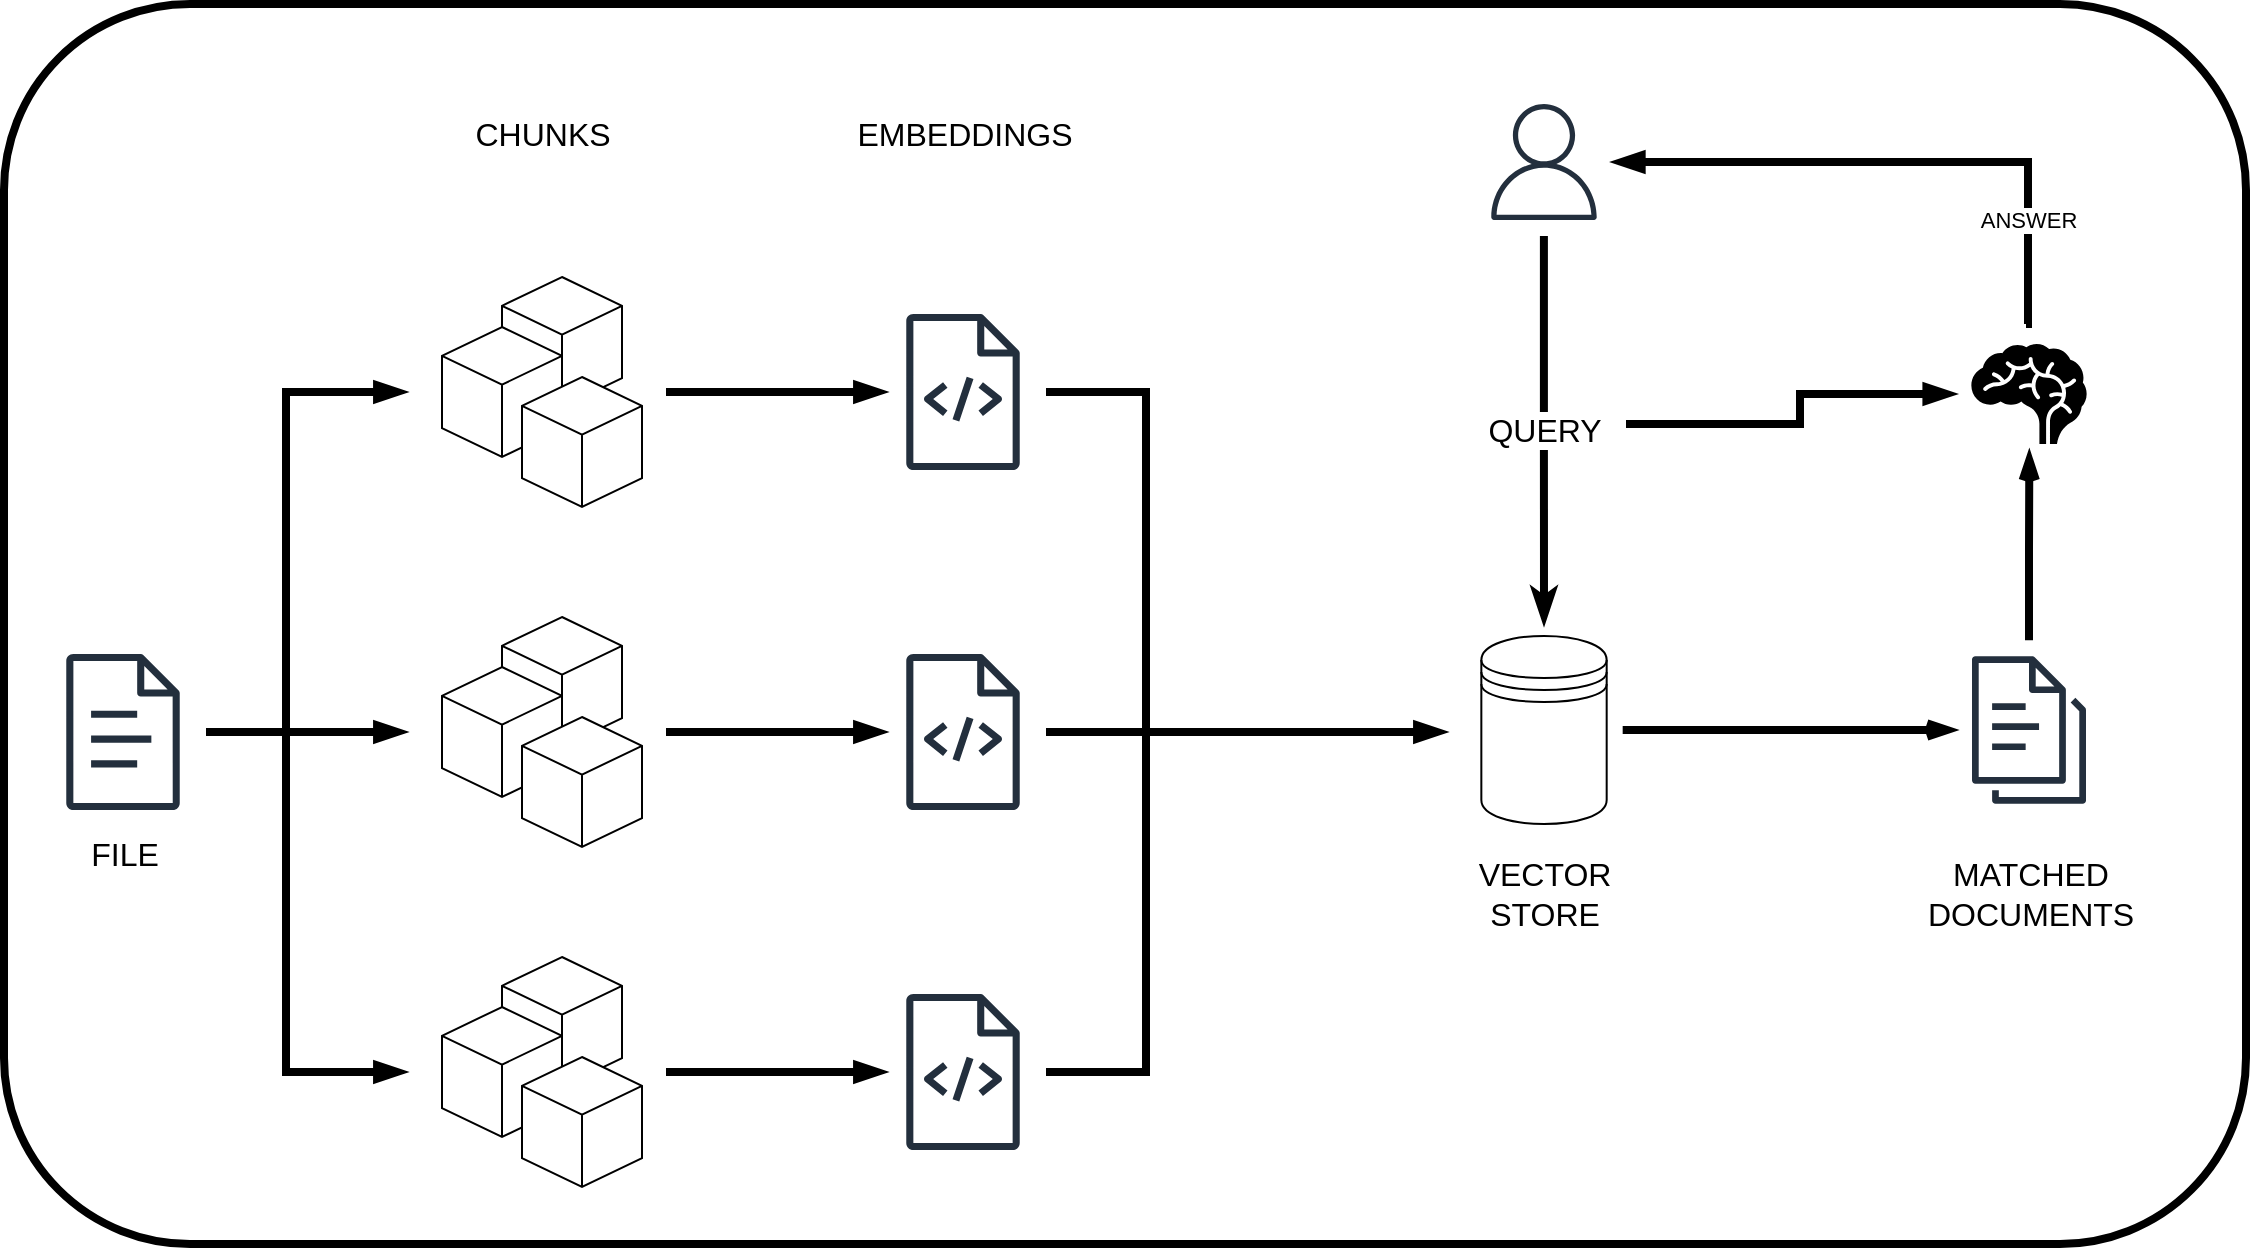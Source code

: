 <mxfile version="22.1.11" type="device">
  <diagram name="Page-1" id="6xFprMEcJ63qp11P9tHP">
    <mxGraphModel dx="1546" dy="971" grid="1" gridSize="10" guides="1" tooltips="1" connect="1" arrows="1" fold="1" page="1" pageScale="1" pageWidth="1169" pageHeight="827" math="0" shadow="0">
      <root>
        <mxCell id="0" />
        <mxCell id="1" parent="0" />
        <mxCell id="rU5KAvZZezqxSlQUQ96H-78" value="" style="rounded=1;whiteSpace=wrap;html=1;labelBackgroundColor=default;strokeColor=default;strokeWidth=4;align=center;verticalAlign=middle;fontFamily=Helvetica;fontSize=11;fontColor=default;startArrow=blockThin;startFill=1;endArrow=none;endFill=0;fillColor=default;" vertex="1" parent="1">
          <mxGeometry x="29" y="50" width="1121" height="620" as="geometry" />
        </mxCell>
        <mxCell id="rU5KAvZZezqxSlQUQ96H-3" value="" style="sketch=0;outlineConnect=0;fontColor=#232F3E;gradientColor=none;fillColor=#232F3D;strokeColor=none;dashed=0;verticalLabelPosition=bottom;verticalAlign=top;align=center;html=1;fontSize=12;fontStyle=0;aspect=fixed;pointerEvents=1;shape=mxgraph.aws4.document;" vertex="1" parent="1">
          <mxGeometry x="60" y="375" width="57" height="78" as="geometry" />
        </mxCell>
        <mxCell id="rU5KAvZZezqxSlQUQ96H-16" value="" style="group" vertex="1" connectable="0" parent="1">
          <mxGeometry x="248" y="186.5" width="100" height="455" as="geometry" />
        </mxCell>
        <mxCell id="rU5KAvZZezqxSlQUQ96H-7" value="" style="group" vertex="1" connectable="0" parent="rU5KAvZZezqxSlQUQ96H-16">
          <mxGeometry width="100" height="115" as="geometry" />
        </mxCell>
        <mxCell id="rU5KAvZZezqxSlQUQ96H-5" value="" style="html=1;shape=mxgraph.basic.isocube;isoAngle=15;" vertex="1" parent="rU5KAvZZezqxSlQUQ96H-7">
          <mxGeometry x="30" width="60" height="65" as="geometry" />
        </mxCell>
        <mxCell id="rU5KAvZZezqxSlQUQ96H-4" value="" style="html=1;shape=mxgraph.basic.isocube;isoAngle=15;" vertex="1" parent="rU5KAvZZezqxSlQUQ96H-7">
          <mxGeometry y="25" width="60" height="65" as="geometry" />
        </mxCell>
        <mxCell id="rU5KAvZZezqxSlQUQ96H-6" value="" style="html=1;shape=mxgraph.basic.isocube;isoAngle=15;" vertex="1" parent="rU5KAvZZezqxSlQUQ96H-7">
          <mxGeometry x="40" y="50" width="60" height="65" as="geometry" />
        </mxCell>
        <mxCell id="rU5KAvZZezqxSlQUQ96H-8" value="" style="group" vertex="1" connectable="0" parent="rU5KAvZZezqxSlQUQ96H-16">
          <mxGeometry y="170" width="100" height="115" as="geometry" />
        </mxCell>
        <mxCell id="rU5KAvZZezqxSlQUQ96H-9" value="" style="html=1;shape=mxgraph.basic.isocube;isoAngle=15;" vertex="1" parent="rU5KAvZZezqxSlQUQ96H-8">
          <mxGeometry x="30" width="60" height="65" as="geometry" />
        </mxCell>
        <mxCell id="rU5KAvZZezqxSlQUQ96H-10" value="" style="html=1;shape=mxgraph.basic.isocube;isoAngle=15;" vertex="1" parent="rU5KAvZZezqxSlQUQ96H-8">
          <mxGeometry y="25" width="60" height="65" as="geometry" />
        </mxCell>
        <mxCell id="rU5KAvZZezqxSlQUQ96H-11" value="" style="html=1;shape=mxgraph.basic.isocube;isoAngle=15;" vertex="1" parent="rU5KAvZZezqxSlQUQ96H-8">
          <mxGeometry x="40" y="50" width="60" height="65" as="geometry" />
        </mxCell>
        <mxCell id="rU5KAvZZezqxSlQUQ96H-12" value="" style="group" vertex="1" connectable="0" parent="rU5KAvZZezqxSlQUQ96H-16">
          <mxGeometry y="340" width="100" height="115" as="geometry" />
        </mxCell>
        <mxCell id="rU5KAvZZezqxSlQUQ96H-13" value="" style="html=1;shape=mxgraph.basic.isocube;isoAngle=15;" vertex="1" parent="rU5KAvZZezqxSlQUQ96H-12">
          <mxGeometry x="30" width="60" height="65" as="geometry" />
        </mxCell>
        <mxCell id="rU5KAvZZezqxSlQUQ96H-14" value="" style="html=1;shape=mxgraph.basic.isocube;isoAngle=15;" vertex="1" parent="rU5KAvZZezqxSlQUQ96H-12">
          <mxGeometry y="25" width="60" height="65" as="geometry" />
        </mxCell>
        <mxCell id="rU5KAvZZezqxSlQUQ96H-15" value="" style="html=1;shape=mxgraph.basic.isocube;isoAngle=15;" vertex="1" parent="rU5KAvZZezqxSlQUQ96H-12">
          <mxGeometry x="40" y="50" width="60" height="65" as="geometry" />
        </mxCell>
        <mxCell id="rU5KAvZZezqxSlQUQ96H-22" value="" style="group" vertex="1" connectable="0" parent="1">
          <mxGeometry x="480" y="205" width="57" height="418" as="geometry" />
        </mxCell>
        <mxCell id="rU5KAvZZezqxSlQUQ96H-26" style="edgeStyle=orthogonalEdgeStyle;rounded=0;orthogonalLoop=1;jettySize=auto;html=1;startArrow=blockThin;startFill=1;endArrow=none;endFill=0;jumpSize=6;strokeWidth=4;" edge="1" parent="rU5KAvZZezqxSlQUQ96H-22">
          <mxGeometry relative="1" as="geometry">
            <mxPoint x="-120" y="39" as="targetPoint" />
            <mxPoint x="-10" y="39" as="sourcePoint" />
          </mxGeometry>
        </mxCell>
        <mxCell id="rU5KAvZZezqxSlQUQ96H-18" value="" style="sketch=0;outlineConnect=0;fontColor=#232F3E;gradientColor=none;fillColor=#232F3D;strokeColor=none;dashed=0;verticalLabelPosition=bottom;verticalAlign=top;align=center;html=1;fontSize=12;fontStyle=0;aspect=fixed;pointerEvents=1;shape=mxgraph.aws4.source_code;flipH=0;" vertex="1" parent="rU5KAvZZezqxSlQUQ96H-22">
          <mxGeometry width="57" height="78" as="geometry" />
        </mxCell>
        <mxCell id="rU5KAvZZezqxSlQUQ96H-27" style="edgeStyle=orthogonalEdgeStyle;rounded=0;orthogonalLoop=1;jettySize=auto;html=1;startArrow=blockThin;startFill=1;endArrow=none;endFill=0;jumpSize=6;strokeWidth=4;" edge="1" parent="rU5KAvZZezqxSlQUQ96H-22">
          <mxGeometry relative="1" as="geometry">
            <mxPoint x="-120" y="209" as="targetPoint" />
            <mxPoint x="-10" y="209" as="sourcePoint" />
          </mxGeometry>
        </mxCell>
        <mxCell id="rU5KAvZZezqxSlQUQ96H-34" style="edgeStyle=orthogonalEdgeStyle;rounded=0;orthogonalLoop=1;jettySize=auto;html=1;strokeWidth=4;endArrow=none;endFill=0;" edge="1" parent="rU5KAvZZezqxSlQUQ96H-22">
          <mxGeometry relative="1" as="geometry">
            <mxPoint x="170" y="209" as="targetPoint" />
            <mxPoint x="70" y="209" as="sourcePoint" />
          </mxGeometry>
        </mxCell>
        <mxCell id="rU5KAvZZezqxSlQUQ96H-19" value="" style="sketch=0;outlineConnect=0;fontColor=#232F3E;gradientColor=none;fillColor=#232F3D;strokeColor=none;dashed=0;verticalLabelPosition=bottom;verticalAlign=top;align=center;html=1;fontSize=12;fontStyle=0;aspect=fixed;pointerEvents=1;shape=mxgraph.aws4.source_code;flipH=0;" vertex="1" parent="rU5KAvZZezqxSlQUQ96H-22">
          <mxGeometry y="170" width="57" height="78" as="geometry" />
        </mxCell>
        <mxCell id="rU5KAvZZezqxSlQUQ96H-28" style="edgeStyle=orthogonalEdgeStyle;rounded=0;orthogonalLoop=1;jettySize=auto;html=1;startArrow=blockThin;startFill=1;endArrow=none;endFill=0;jumpSize=6;strokeWidth=4;" edge="1" parent="rU5KAvZZezqxSlQUQ96H-22">
          <mxGeometry relative="1" as="geometry">
            <mxPoint x="-120" y="379" as="targetPoint" />
            <mxPoint x="-10" y="379" as="sourcePoint" />
          </mxGeometry>
        </mxCell>
        <mxCell id="rU5KAvZZezqxSlQUQ96H-20" value="" style="sketch=0;outlineConnect=0;fontColor=#232F3E;gradientColor=none;fillColor=#232F3D;strokeColor=none;dashed=0;verticalLabelPosition=bottom;verticalAlign=top;align=center;html=1;fontSize=12;fontStyle=0;aspect=fixed;pointerEvents=1;shape=mxgraph.aws4.source_code;flipH=0;" vertex="1" parent="rU5KAvZZezqxSlQUQ96H-22">
          <mxGeometry y="340" width="57" height="78" as="geometry" />
        </mxCell>
        <mxCell id="rU5KAvZZezqxSlQUQ96H-23" style="edgeStyle=orthogonalEdgeStyle;rounded=0;orthogonalLoop=1;jettySize=auto;html=1;strokeWidth=4;endArrow=blockThin;endFill=1;" edge="1" parent="1">
          <mxGeometry relative="1" as="geometry">
            <mxPoint x="130" y="414" as="sourcePoint" />
            <mxPoint x="230" y="244" as="targetPoint" />
            <Array as="points">
              <mxPoint x="170" y="414" />
              <mxPoint x="170" y="244" />
            </Array>
          </mxGeometry>
        </mxCell>
        <mxCell id="rU5KAvZZezqxSlQUQ96H-24" style="edgeStyle=orthogonalEdgeStyle;rounded=0;orthogonalLoop=1;jettySize=auto;html=1;strokeWidth=4;endArrow=blockThin;endFill=1;" edge="1" parent="1">
          <mxGeometry relative="1" as="geometry">
            <mxPoint x="130" y="414" as="sourcePoint" />
            <mxPoint x="230" y="414" as="targetPoint" />
          </mxGeometry>
        </mxCell>
        <mxCell id="rU5KAvZZezqxSlQUQ96H-25" style="edgeStyle=orthogonalEdgeStyle;rounded=0;orthogonalLoop=1;jettySize=auto;html=1;strokeWidth=4;endArrow=blockThin;endFill=1;" edge="1" parent="1">
          <mxGeometry relative="1" as="geometry">
            <mxPoint x="130" y="414" as="sourcePoint" />
            <mxPoint x="230" y="584" as="targetPoint" />
            <Array as="points">
              <mxPoint x="170" y="414" />
              <mxPoint x="170" y="584" />
            </Array>
          </mxGeometry>
        </mxCell>
        <mxCell id="rU5KAvZZezqxSlQUQ96H-29" value="FILE" style="text;html=1;align=center;verticalAlign=middle;resizable=0;points=[];autosize=1;strokeColor=none;fillColor=none;fontSize=16;" vertex="1" parent="1">
          <mxGeometry x="58.5" y="460" width="60" height="30" as="geometry" />
        </mxCell>
        <mxCell id="rU5KAvZZezqxSlQUQ96H-30" value="CHUNKS" style="text;html=1;align=center;verticalAlign=middle;resizable=0;points=[];autosize=1;strokeColor=none;fillColor=none;fontSize=16;" vertex="1" parent="1">
          <mxGeometry x="253" y="100" width="90" height="30" as="geometry" />
        </mxCell>
        <mxCell id="rU5KAvZZezqxSlQUQ96H-31" value="EMBEDDINGS" style="text;html=1;align=center;verticalAlign=middle;resizable=0;points=[];autosize=1;strokeColor=none;fillColor=none;fontSize=16;" vertex="1" parent="1">
          <mxGeometry x="443.5" y="100" width="130" height="30" as="geometry" />
        </mxCell>
        <mxCell id="rU5KAvZZezqxSlQUQ96H-71" style="edgeStyle=orthogonalEdgeStyle;rounded=0;orthogonalLoop=1;jettySize=auto;html=1;fontFamily=Helvetica;fontSize=11;fontColor=default;startArrow=none;startFill=0;endArrow=openThin;endFill=0;strokeWidth=4;sourcePerimeterSpacing=8;targetPerimeterSpacing=8;" edge="1" parent="1" source="rU5KAvZZezqxSlQUQ96H-32" target="rU5KAvZZezqxSlQUQ96H-69">
          <mxGeometry relative="1" as="geometry" />
        </mxCell>
        <mxCell id="rU5KAvZZezqxSlQUQ96H-32" value="" style="shape=datastore;whiteSpace=wrap;html=1;" vertex="1" parent="1">
          <mxGeometry x="767.67" y="366" width="62.67" height="94" as="geometry" />
        </mxCell>
        <mxCell id="rU5KAvZZezqxSlQUQ96H-33" style="edgeStyle=orthogonalEdgeStyle;rounded=0;orthogonalLoop=1;jettySize=auto;html=1;strokeWidth=4;endArrow=none;endFill=0;" edge="1" parent="1">
          <mxGeometry relative="1" as="geometry">
            <mxPoint x="550" y="244" as="sourcePoint" />
            <mxPoint x="650" y="414" as="targetPoint" />
            <Array as="points">
              <mxPoint x="600" y="244" />
              <mxPoint x="600" y="414" />
            </Array>
          </mxGeometry>
        </mxCell>
        <mxCell id="rU5KAvZZezqxSlQUQ96H-35" style="edgeStyle=orthogonalEdgeStyle;rounded=0;orthogonalLoop=1;jettySize=auto;html=1;strokeWidth=4;endArrow=blockThin;endFill=1;" edge="1" parent="1">
          <mxGeometry relative="1" as="geometry">
            <mxPoint x="550" y="584" as="sourcePoint" />
            <mxPoint x="750" y="414" as="targetPoint" />
            <Array as="points">
              <mxPoint x="600" y="584" />
              <mxPoint x="600" y="414" />
            </Array>
          </mxGeometry>
        </mxCell>
        <mxCell id="rU5KAvZZezqxSlQUQ96H-37" value="VECTOR &lt;br&gt;STORE" style="text;html=1;align=center;verticalAlign=middle;resizable=0;points=[];autosize=1;strokeColor=none;fillColor=none;fontSize=16;" vertex="1" parent="1">
          <mxGeometry x="754.01" y="470" width="90" height="50" as="geometry" />
        </mxCell>
        <mxCell id="rU5KAvZZezqxSlQUQ96H-63" value="&lt;font style=&quot;font-size: 16px;&quot;&gt;QUERY&lt;/font&gt;" style="edgeStyle=orthogonalEdgeStyle;rounded=0;orthogonalLoop=1;jettySize=auto;html=1;fontFamily=Helvetica;fontSize=11;fontColor=default;startArrow=none;startFill=0;endArrow=classicThin;endFill=1;targetPerimeterSpacing=0;strokeWidth=4;startSize=6;jumpSize=11;sourcePerimeterSpacing=8;" edge="1" parent="1" source="rU5KAvZZezqxSlQUQ96H-38">
          <mxGeometry relative="1" as="geometry">
            <mxPoint x="799" y="360" as="targetPoint" />
          </mxGeometry>
        </mxCell>
        <mxCell id="rU5KAvZZezqxSlQUQ96H-38" value="" style="sketch=0;outlineConnect=0;fontColor=#232F3E;gradientColor=none;fillColor=#232F3D;strokeColor=none;dashed=0;verticalLabelPosition=bottom;verticalAlign=top;align=center;html=1;fontSize=12;fontStyle=0;aspect=fixed;pointerEvents=1;shape=mxgraph.aws4.user;" vertex="1" parent="1">
          <mxGeometry x="770" y="100" width="58" height="58" as="geometry" />
        </mxCell>
        <mxCell id="rU5KAvZZezqxSlQUQ96H-74" style="edgeStyle=orthogonalEdgeStyle;rounded=0;orthogonalLoop=1;jettySize=auto;html=1;fontFamily=Helvetica;fontSize=11;fontColor=default;startArrow=blockThin;startFill=1;endArrow=none;endFill=0;strokeWidth=4;targetPerimeterSpacing=8;sourcePerimeterSpacing=8;" edge="1" parent="1" source="rU5KAvZZezqxSlQUQ96H-66">
          <mxGeometry relative="1" as="geometry">
            <mxPoint x="840" y="260" as="targetPoint" />
            <Array as="points">
              <mxPoint x="927" y="245" />
              <mxPoint x="927" y="260" />
              <mxPoint x="840" y="260" />
            </Array>
          </mxGeometry>
        </mxCell>
        <mxCell id="rU5KAvZZezqxSlQUQ96H-66" value="" style="shape=mxgraph.signs.healthcare.brain;html=1;pointerEvents=1;fillColor=#000000;strokeColor=none;verticalLabelPosition=bottom;verticalAlign=top;align=center;rounded=0;labelBackgroundColor=default;strokeWidth=4;fontFamily=Helvetica;fontSize=11;fontColor=default;startArrow=blockThin;startFill=1;endArrow=none;endFill=0;" vertex="1" parent="1">
          <mxGeometry x="1012.675" y="220" width="57.65" height="50" as="geometry" />
        </mxCell>
        <mxCell id="rU5KAvZZezqxSlQUQ96H-69" value="" style="sketch=0;outlineConnect=0;fontColor=#232F3E;gradientColor=none;fillColor=#232F3D;strokeColor=none;dashed=0;verticalLabelPosition=bottom;verticalAlign=top;align=center;html=1;fontSize=12;fontStyle=0;aspect=fixed;pointerEvents=1;shape=mxgraph.aws4.documents3;rounded=0;labelBackgroundColor=default;strokeWidth=4;fontFamily=Helvetica;startArrow=blockThin;startFill=1;endArrow=none;endFill=0;" vertex="1" parent="1">
          <mxGeometry x="1013" y="374" width="57" height="78" as="geometry" />
        </mxCell>
        <mxCell id="rU5KAvZZezqxSlQUQ96H-72" value="MATCHED &lt;br&gt;DOCUMENTS" style="text;html=1;align=center;verticalAlign=middle;resizable=0;points=[];autosize=1;strokeColor=none;fillColor=none;fontSize=16;" vertex="1" parent="1">
          <mxGeometry x="976.5" y="470" width="130" height="50" as="geometry" />
        </mxCell>
        <mxCell id="rU5KAvZZezqxSlQUQ96H-73" style="edgeStyle=orthogonalEdgeStyle;rounded=0;orthogonalLoop=1;jettySize=auto;html=1;entryX=0.503;entryY=1.073;entryDx=0;entryDy=0;entryPerimeter=0;fontFamily=Helvetica;fontSize=11;fontColor=default;startArrow=none;startFill=0;endArrow=openThin;endFill=0;strokeWidth=4;sourcePerimeterSpacing=8;targetPerimeterSpacing=8;" edge="1" parent="1" source="rU5KAvZZezqxSlQUQ96H-69" target="rU5KAvZZezqxSlQUQ96H-66">
          <mxGeometry relative="1" as="geometry" />
        </mxCell>
        <mxCell id="rU5KAvZZezqxSlQUQ96H-76" style="edgeStyle=orthogonalEdgeStyle;rounded=0;orthogonalLoop=1;jettySize=auto;html=1;fontFamily=Helvetica;fontSize=11;fontColor=default;startArrow=blockThin;startFill=1;endArrow=none;endFill=0;strokeWidth=4;sourcePerimeterSpacing=8;targetPerimeterSpacing=8;" edge="1" parent="1" source="rU5KAvZZezqxSlQUQ96H-38">
          <mxGeometry relative="1" as="geometry">
            <mxPoint x="1040" y="210" as="targetPoint" />
            <Array as="points">
              <mxPoint x="1041" y="129" />
              <mxPoint x="1041" y="210" />
            </Array>
          </mxGeometry>
        </mxCell>
        <mxCell id="rU5KAvZZezqxSlQUQ96H-77" value="ANSWER" style="edgeLabel;html=1;align=center;verticalAlign=middle;resizable=0;points=[];fontSize=11;fontFamily=Helvetica;fontColor=default;spacingLeft=3;spacingRight=3;spacing=4;spacingTop=0; padding=1;" vertex="1" connectable="0" parent="rU5KAvZZezqxSlQUQ96H-76">
          <mxGeometry x="-0.029" relative="1" as="geometry">
            <mxPoint x="67" y="29" as="offset" />
          </mxGeometry>
        </mxCell>
      </root>
    </mxGraphModel>
  </diagram>
</mxfile>
